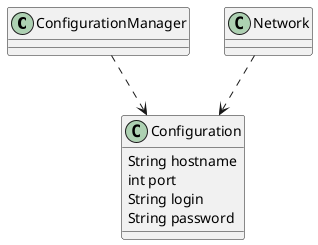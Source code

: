 @startuml
'https://plantuml.com/class-diagram

class ConfigurationManager
class Network
class Configuration{
   String hostname
   int port
   String login
   String password
}

ConfigurationManager ..> Configuration
Network ..> Configuration

@enduml